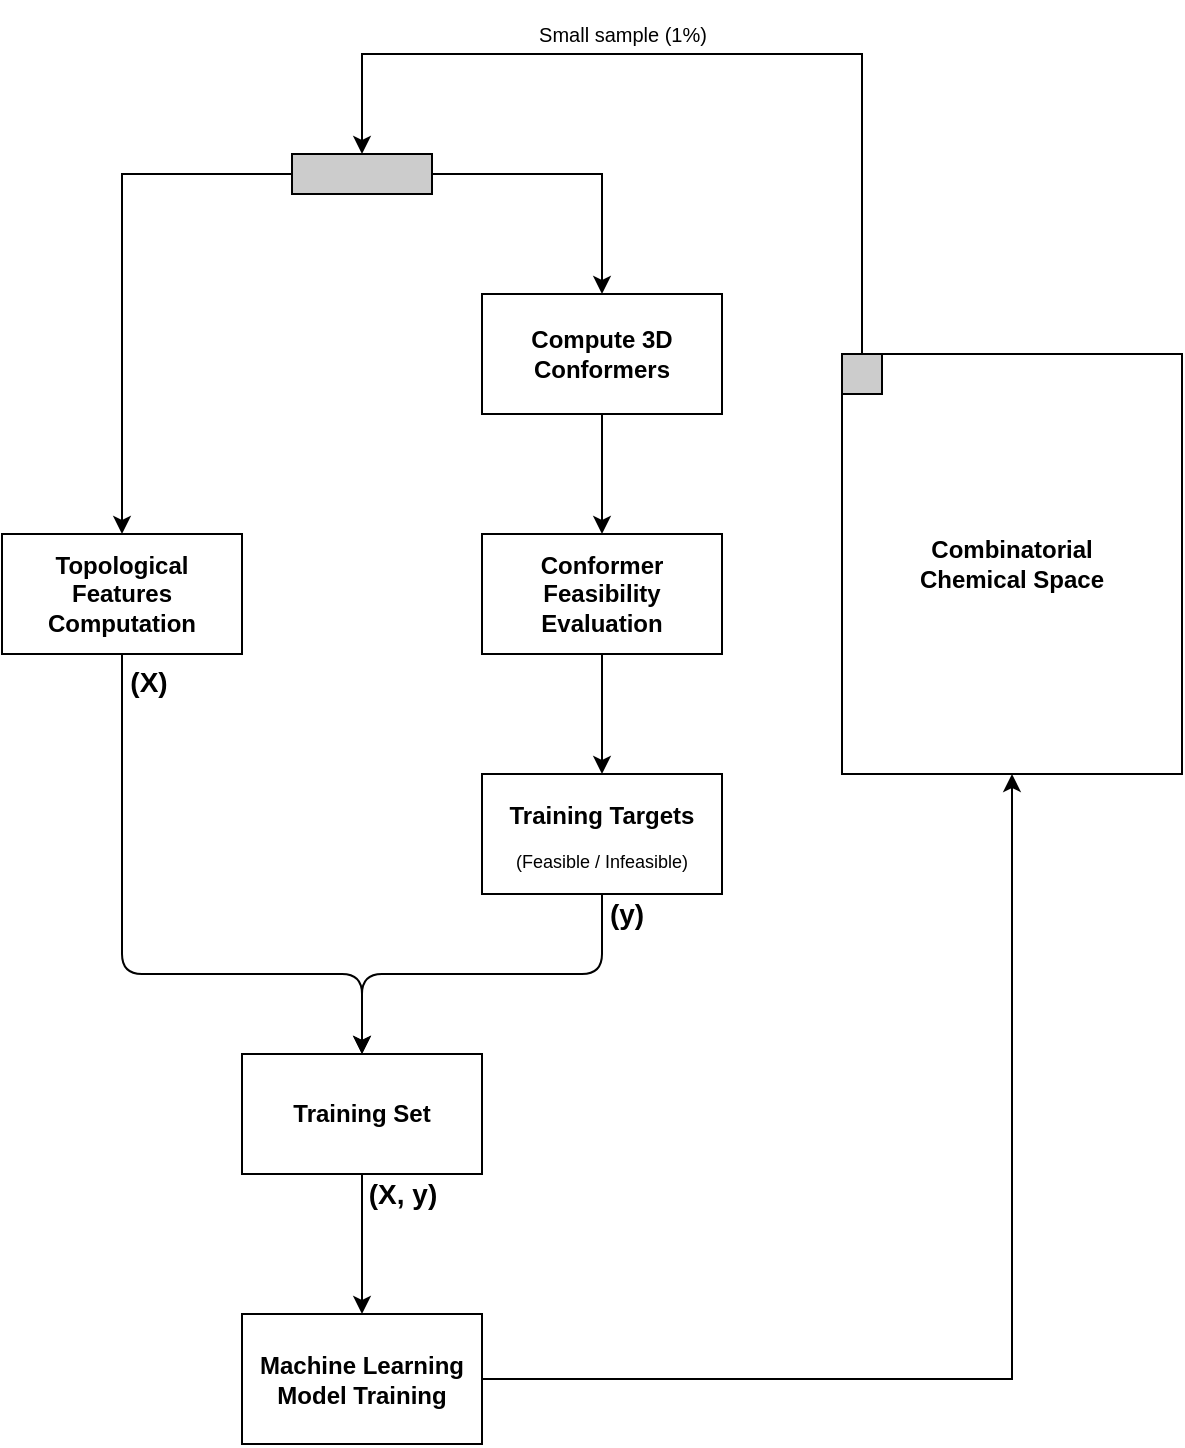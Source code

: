 <mxfile version="14.1.1" type="github">
  <diagram name="Page-1" id="90a13364-a465-7bf4-72fc-28e22215d7a0">
    <mxGraphModel dx="981" dy="526" grid="1" gridSize="10" guides="1" tooltips="1" connect="1" arrows="1" fold="1" page="1" pageScale="1.5" pageWidth="1169" pageHeight="826" background="#ffffff" math="0" shadow="0">
      <root>
        <mxCell id="0" style=";html=1;" />
        <mxCell id="1" style=";html=1;" parent="0" />
        <mxCell id="IyIKw5Cx_Xmirl8VIL_M-1" value="&lt;div&gt;&lt;b&gt;Combinatorial &lt;br&gt;&lt;/b&gt;&lt;/div&gt;&lt;div&gt;&lt;b&gt;Chemical Space&lt;/b&gt;&lt;/div&gt;" style="rounded=0;whiteSpace=wrap;html=1;" vertex="1" parent="1">
          <mxGeometry x="620" y="430" width="170" height="210" as="geometry" />
        </mxCell>
        <mxCell id="IyIKw5Cx_Xmirl8VIL_M-3" value="" style="rounded=0;whiteSpace=wrap;html=1;fillColor=#CCCCCC;" vertex="1" parent="1">
          <mxGeometry x="620" y="430" width="20" height="20" as="geometry" />
        </mxCell>
        <mxCell id="IyIKw5Cx_Xmirl8VIL_M-24" style="edgeStyle=orthogonalEdgeStyle;rounded=0;orthogonalLoop=1;jettySize=auto;html=1;endArrow=classic;endFill=1;" edge="1" parent="1" source="IyIKw5Cx_Xmirl8VIL_M-9" target="IyIKw5Cx_Xmirl8VIL_M-11">
          <mxGeometry relative="1" as="geometry" />
        </mxCell>
        <mxCell id="IyIKw5Cx_Xmirl8VIL_M-25" style="edgeStyle=orthogonalEdgeStyle;rounded=0;orthogonalLoop=1;jettySize=auto;html=1;entryX=0.5;entryY=0;entryDx=0;entryDy=0;endArrow=classic;endFill=1;" edge="1" parent="1" source="IyIKw5Cx_Xmirl8VIL_M-9" target="IyIKw5Cx_Xmirl8VIL_M-13">
          <mxGeometry relative="1" as="geometry" />
        </mxCell>
        <mxCell id="IyIKw5Cx_Xmirl8VIL_M-9" value="" style="rounded=0;whiteSpace=wrap;html=1;labelBackgroundColor=#BABABA;fillColor=#CCCCCC;" vertex="1" parent="1">
          <mxGeometry x="345" y="330" width="70" height="20" as="geometry" />
        </mxCell>
        <mxCell id="IyIKw5Cx_Xmirl8VIL_M-11" value="&lt;b&gt;Topological Features Computation&lt;/b&gt;" style="rounded=0;whiteSpace=wrap;html=1;" vertex="1" parent="1">
          <mxGeometry x="200" y="520" width="120" height="60" as="geometry" />
        </mxCell>
        <mxCell id="IyIKw5Cx_Xmirl8VIL_M-21" style="edgeStyle=orthogonalEdgeStyle;rounded=0;orthogonalLoop=1;jettySize=auto;html=1;entryX=0.5;entryY=0;entryDx=0;entryDy=0;" edge="1" parent="1" source="IyIKw5Cx_Xmirl8VIL_M-12" target="IyIKw5Cx_Xmirl8VIL_M-16">
          <mxGeometry relative="1" as="geometry" />
        </mxCell>
        <mxCell id="IyIKw5Cx_Xmirl8VIL_M-12" value="&lt;b&gt;Conformer Feasibility Evaluation&lt;br&gt;&lt;/b&gt;" style="rounded=0;whiteSpace=wrap;html=1;spacing=5;" vertex="1" parent="1">
          <mxGeometry x="440" y="520" width="120" height="60" as="geometry" />
        </mxCell>
        <mxCell id="IyIKw5Cx_Xmirl8VIL_M-20" style="edgeStyle=orthogonalEdgeStyle;rounded=0;orthogonalLoop=1;jettySize=auto;html=1;entryX=0.5;entryY=0;entryDx=0;entryDy=0;" edge="1" parent="1" source="IyIKw5Cx_Xmirl8VIL_M-13" target="IyIKw5Cx_Xmirl8VIL_M-12">
          <mxGeometry relative="1" as="geometry" />
        </mxCell>
        <mxCell id="IyIKw5Cx_Xmirl8VIL_M-13" value="&lt;b&gt;Compute 3D Conformers&lt;br&gt;&lt;/b&gt;" style="rounded=0;whiteSpace=wrap;html=1;" vertex="1" parent="1">
          <mxGeometry x="440" y="400" width="120" height="60" as="geometry" />
        </mxCell>
        <mxCell id="IyIKw5Cx_Xmirl8VIL_M-16" value="&lt;div&gt;&lt;h3 style=&quot;line-height: 50%&quot;&gt;&lt;font style=&quot;font-size: 12px&quot;&gt;Training Targets&lt;/font&gt;&lt;/h3&gt;&lt;/div&gt;&lt;div style=&quot;line-height: 70% ; font-size: 10px&quot;&gt;&lt;p style=&quot;line-height: 90%&quot;&gt;&lt;font style=&quot;font-size: 9px&quot;&gt;(Feasible / Infeasible)&lt;/font&gt;&lt;/p&gt;&lt;/div&gt;" style="rounded=0;whiteSpace=wrap;html=1;" vertex="1" parent="1">
          <mxGeometry x="440" y="640" width="120" height="60" as="geometry" />
        </mxCell>
        <mxCell id="IyIKw5Cx_Xmirl8VIL_M-17" value="&lt;b&gt;Training Set&lt;/b&gt;" style="rounded=0;whiteSpace=wrap;html=1;" vertex="1" parent="1">
          <mxGeometry x="320" y="780" width="120" height="60" as="geometry" />
        </mxCell>
        <mxCell id="IyIKw5Cx_Xmirl8VIL_M-19" style="edgeStyle=orthogonalEdgeStyle;rounded=0;orthogonalLoop=1;jettySize=auto;html=1;" edge="1" parent="1" source="IyIKw5Cx_Xmirl8VIL_M-18" target="IyIKw5Cx_Xmirl8VIL_M-1">
          <mxGeometry relative="1" as="geometry" />
        </mxCell>
        <mxCell id="IyIKw5Cx_Xmirl8VIL_M-18" value="&lt;b&gt;Machine Learning Model Training&lt;br&gt;&lt;/b&gt;" style="rounded=0;whiteSpace=wrap;html=1;" vertex="1" parent="1">
          <mxGeometry x="320" y="910" width="120" height="65" as="geometry" />
        </mxCell>
        <mxCell id="IyIKw5Cx_Xmirl8VIL_M-27" value="" style="endArrow=classic;html=1;exitX=0.5;exitY=0;exitDx=0;exitDy=0;entryX=0.5;entryY=0;entryDx=0;entryDy=0;rounded=0;" edge="1" parent="1" source="IyIKw5Cx_Xmirl8VIL_M-3" target="IyIKw5Cx_Xmirl8VIL_M-9">
          <mxGeometry relative="1" as="geometry">
            <mxPoint x="640" y="570" as="sourcePoint" />
            <mxPoint x="740" y="570" as="targetPoint" />
            <Array as="points">
              <mxPoint x="630" y="280" />
              <mxPoint x="380" y="280" />
            </Array>
          </mxGeometry>
        </mxCell>
        <mxCell id="IyIKw5Cx_Xmirl8VIL_M-28" value="&lt;p&gt;&lt;font style=&quot;font-size: 10px&quot;&gt;Small sample (1%)&lt;/font&gt;&lt;/p&gt;" style="edgeLabel;resizable=0;html=1;align=center;verticalAlign=middle;labelBackgroundColor=none;" connectable="0" vertex="1" parent="IyIKw5Cx_Xmirl8VIL_M-27">
          <mxGeometry relative="1" as="geometry">
            <mxPoint x="-45" y="-10" as="offset" />
          </mxGeometry>
        </mxCell>
        <mxCell id="IyIKw5Cx_Xmirl8VIL_M-40" value="" style="endArrow=classic;html=1;strokeColor=#000000;exitX=0.5;exitY=1;exitDx=0;exitDy=0;entryX=0.5;entryY=0;entryDx=0;entryDy=0;" edge="1" parent="1" source="IyIKw5Cx_Xmirl8VIL_M-11" target="IyIKw5Cx_Xmirl8VIL_M-17">
          <mxGeometry relative="1" as="geometry">
            <mxPoint x="380" y="690" as="sourcePoint" />
            <mxPoint x="540" y="690" as="targetPoint" />
            <Array as="points">
              <mxPoint x="260" y="740" />
              <mxPoint x="380" y="740" />
            </Array>
          </mxGeometry>
        </mxCell>
        <mxCell id="IyIKw5Cx_Xmirl8VIL_M-51" value="&lt;h2 style=&quot;font-size: 14px;&quot;&gt;(X)&lt;/h2&gt;" style="edgeLabel;html=1;align=center;verticalAlign=middle;resizable=0;points=[];labelBackgroundColor=none;fontSize=14;" vertex="1" connectable="0" parent="IyIKw5Cx_Xmirl8VIL_M-40">
          <mxGeometry x="-0.327" y="-2" relative="1" as="geometry">
            <mxPoint x="15" y="-94.14" as="offset" />
          </mxGeometry>
        </mxCell>
        <mxCell id="IyIKw5Cx_Xmirl8VIL_M-44" value="" style="endArrow=classic;html=1;strokeColor=#000000;exitX=0.5;exitY=1;exitDx=0;exitDy=0;" edge="1" parent="1" source="IyIKw5Cx_Xmirl8VIL_M-17" target="IyIKw5Cx_Xmirl8VIL_M-18">
          <mxGeometry relative="1" as="geometry">
            <mxPoint x="380" y="630" as="sourcePoint" />
            <mxPoint x="540" y="630" as="targetPoint" />
          </mxGeometry>
        </mxCell>
        <mxCell id="IyIKw5Cx_Xmirl8VIL_M-45" value="&lt;font style=&quot;font-size: 14px;&quot;&gt;&lt;b style=&quot;font-size: 14px;&quot;&gt;(X, y)&lt;br style=&quot;font-size: 14px;&quot;&gt;&lt;/b&gt;&lt;/font&gt;" style="edgeLabel;resizable=0;html=1;align=center;verticalAlign=middle;fontSize=14;" connectable="0" vertex="1" parent="IyIKw5Cx_Xmirl8VIL_M-44">
          <mxGeometry relative="1" as="geometry">
            <mxPoint x="20" y="-25.17" as="offset" />
          </mxGeometry>
        </mxCell>
        <mxCell id="IyIKw5Cx_Xmirl8VIL_M-47" value="" style="endArrow=classic;html=1;strokeColor=#000000;exitX=0.5;exitY=1;exitDx=0;exitDy=0;entryX=0.5;entryY=0;entryDx=0;entryDy=0;" edge="1" parent="1" source="IyIKw5Cx_Xmirl8VIL_M-16" target="IyIKw5Cx_Xmirl8VIL_M-17">
          <mxGeometry relative="1" as="geometry">
            <mxPoint x="380" y="630" as="sourcePoint" />
            <mxPoint x="540" y="630" as="targetPoint" />
            <Array as="points">
              <mxPoint x="500" y="740" />
              <mxPoint x="380" y="740" />
            </Array>
          </mxGeometry>
        </mxCell>
        <mxCell id="IyIKw5Cx_Xmirl8VIL_M-49" value="&lt;h2 style=&quot;font-size: 14px;&quot;&gt;(y)&lt;/h2&gt;" style="edgeLabel;resizable=0;html=1;align=center;verticalAlign=middle;spacing=1;labelBackgroundColor=none;fontSize=14;" connectable="0" vertex="1" parent="IyIKw5Cx_Xmirl8VIL_M-47">
          <mxGeometry x="-1" relative="1" as="geometry">
            <mxPoint x="12" y="10" as="offset" />
          </mxGeometry>
        </mxCell>
      </root>
    </mxGraphModel>
  </diagram>
</mxfile>
